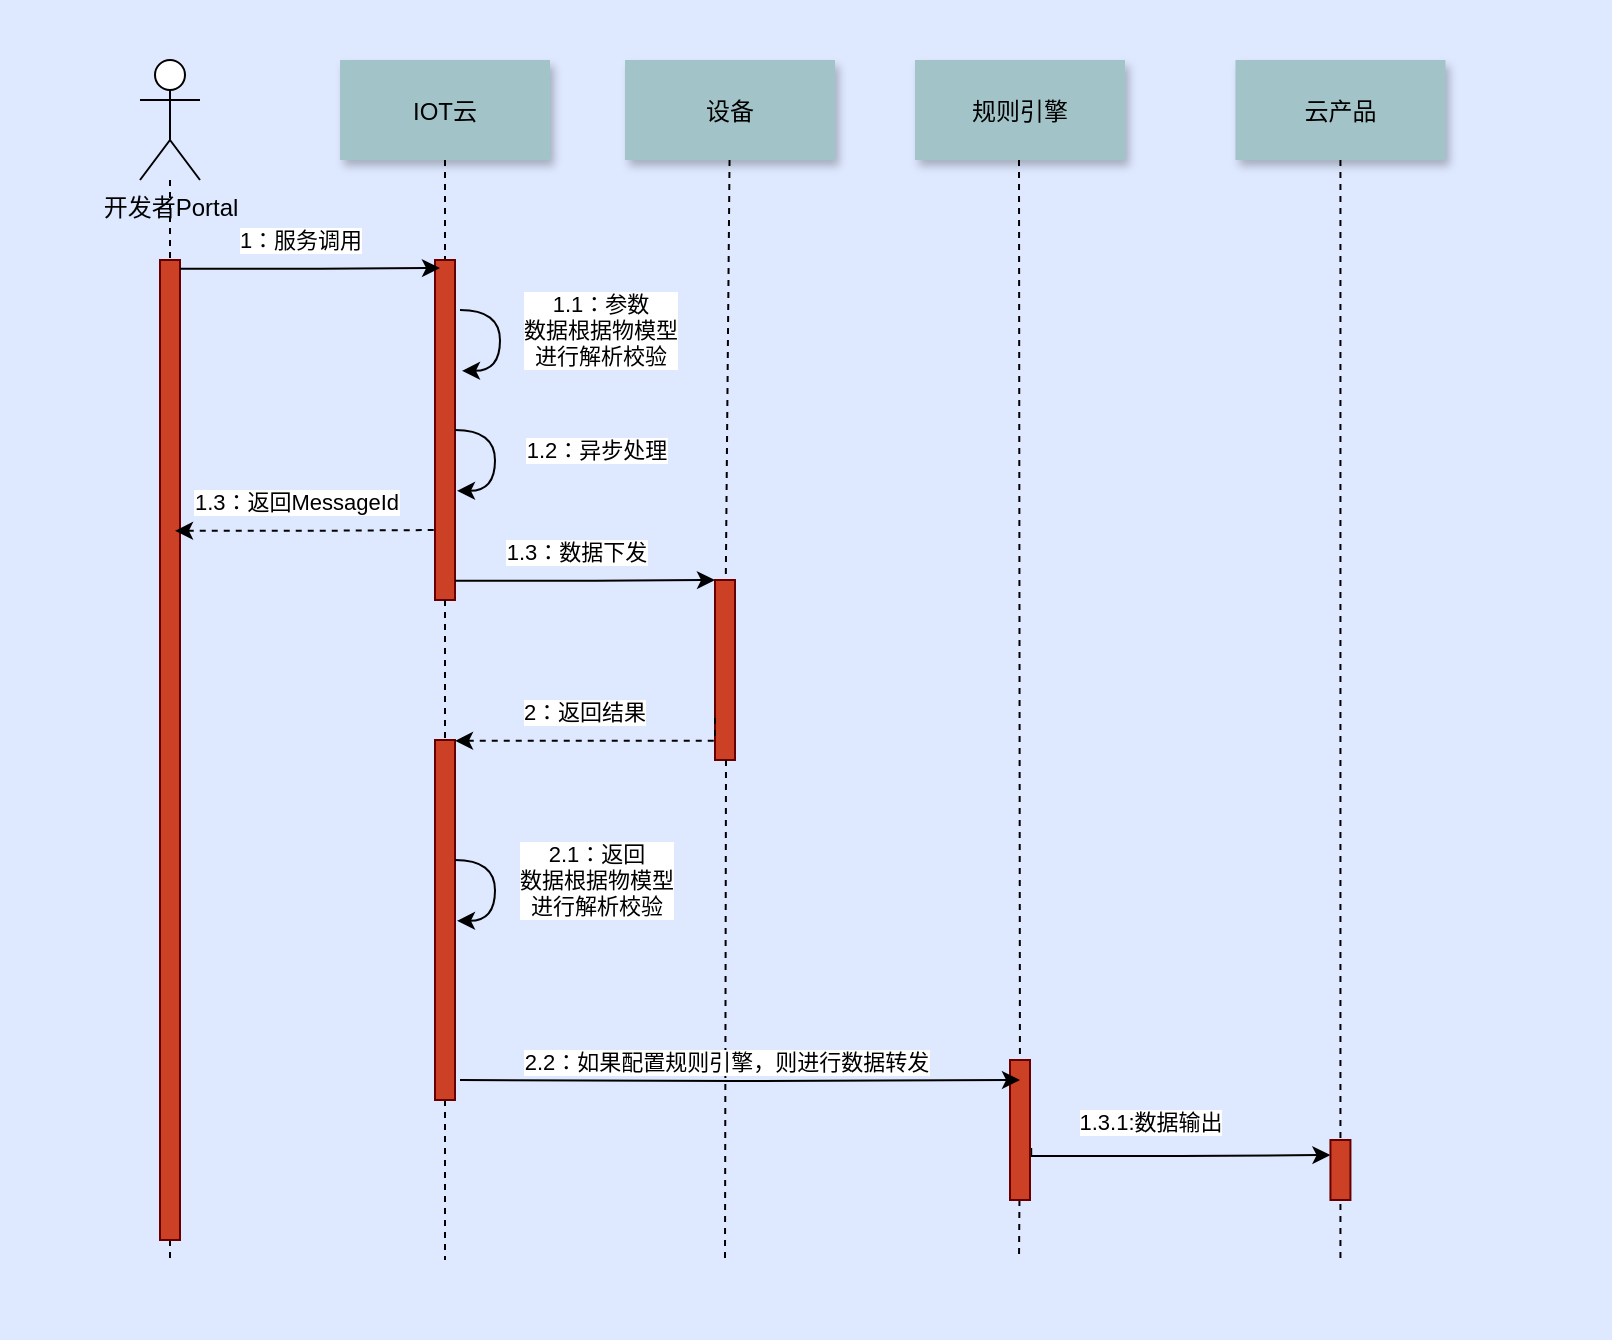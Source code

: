 <mxfile version="14.2.9" type="github">
  <diagram id="NL9NKNYtG-C67MHmulYY" name="第 1 页">
    <mxGraphModel dx="1414" dy="786" grid="0" gridSize="10" guides="1" tooltips="1" connect="1" arrows="1" fold="1" page="0" pageScale="1" pageWidth="827" pageHeight="1169" math="0" shadow="0">
      <root>
        <mxCell id="0" />
        <mxCell id="1" parent="0" />
        <mxCell id="oRI_HrbKrFosAHQT1TK0-1" value="" style="fillColor=#DEE8FF;strokeColor=none" vertex="1" parent="1">
          <mxGeometry x="80" y="20" width="806" height="670" as="geometry" />
        </mxCell>
        <mxCell id="oRI_HrbKrFosAHQT1TK0-2" value="IOT云" style="shadow=1;fillColor=#A2C4C9;strokeColor=none" vertex="1" parent="1">
          <mxGeometry x="250" y="50" width="105" height="50" as="geometry" />
        </mxCell>
        <mxCell id="oRI_HrbKrFosAHQT1TK0-5" value="" style="fillColor=#CC4125;strokeColor=#660000" vertex="1" parent="1">
          <mxGeometry x="437.5" y="310" width="10" height="90" as="geometry" />
        </mxCell>
        <mxCell id="oRI_HrbKrFosAHQT1TK0-6" value="设备" style="shadow=1;fillColor=#A2C4C9;strokeColor=none" vertex="1" parent="1">
          <mxGeometry x="392.5" y="50" width="105" height="50" as="geometry" />
        </mxCell>
        <mxCell id="oRI_HrbKrFosAHQT1TK0-7" value="" style="edgeStyle=none;endArrow=none;dashed=1" edge="1" parent="1" source="oRI_HrbKrFosAHQT1TK0-6" target="oRI_HrbKrFosAHQT1TK0-5">
          <mxGeometry x="369.835" y="155" width="100" height="100" as="geometry">
            <mxPoint x="444.759" y="100" as="sourcePoint" />
            <mxPoint x="445.076" y="155" as="targetPoint" />
          </mxGeometry>
        </mxCell>
        <mxCell id="oRI_HrbKrFosAHQT1TK0-8" value="规则引擎" style="shadow=1;fillColor=#A2C4C9;strokeColor=none" vertex="1" parent="1">
          <mxGeometry x="537.504" y="50.0" width="105" height="50" as="geometry" />
        </mxCell>
        <mxCell id="oRI_HrbKrFosAHQT1TK0-9" value="云产品" style="shadow=1;fillColor=#A2C4C9;strokeColor=none" vertex="1" parent="1">
          <mxGeometry x="697.72" y="50" width="105" height="50" as="geometry" />
        </mxCell>
        <mxCell id="oRI_HrbKrFosAHQT1TK0-10" value="" style="edgeStyle=elbowEdgeStyle;elbow=horizontal;endArrow=none;dashed=1" edge="1" parent="1" source="oRI_HrbKrFosAHQT1TK0-2">
          <mxGeometry x="327.5" y="300" width="100" height="100" as="geometry">
            <mxPoint x="327.5" y="400" as="sourcePoint" />
            <mxPoint x="302.5" y="210" as="targetPoint" />
          </mxGeometry>
        </mxCell>
        <mxCell id="oRI_HrbKrFosAHQT1TK0-11" value="" style="edgeStyle=none;dashed=1;endArrow=none" edge="1" parent="1" source="oRI_HrbKrFosAHQT1TK0-48">
          <mxGeometry x="147.5" y="290" width="100" height="100" as="geometry">
            <mxPoint x="302.5" y="200" as="sourcePoint" />
            <mxPoint x="302.5" y="650" as="targetPoint" />
          </mxGeometry>
        </mxCell>
        <mxCell id="oRI_HrbKrFosAHQT1TK0-13" value="" style="edgeStyle=none;endArrow=none;dashed=1" edge="1" parent="1" source="oRI_HrbKrFosAHQT1TK0-29">
          <mxGeometry x="528.988" y="165.0" width="100" height="100" as="geometry">
            <mxPoint x="589.5" y="100" as="sourcePoint" />
            <mxPoint x="589.5" y="650" as="targetPoint" />
          </mxGeometry>
        </mxCell>
        <mxCell id="oRI_HrbKrFosAHQT1TK0-14" value="" style="edgeStyle=none;endArrow=none;dashed=1" edge="1" parent="1" source="oRI_HrbKrFosAHQT1TK0-31">
          <mxGeometry x="741.488" y="175.0" width="100" height="100" as="geometry">
            <mxPoint x="802" y="110" as="sourcePoint" />
            <mxPoint x="165" y="650" as="targetPoint" />
          </mxGeometry>
        </mxCell>
        <mxCell id="oRI_HrbKrFosAHQT1TK0-15" value="" style="edgeStyle=none;endArrow=none;dashed=1" edge="1" parent="1" source="oRI_HrbKrFosAHQT1TK0-9">
          <mxGeometry x="689.708" y="165.0" width="100" height="100" as="geometry">
            <mxPoint x="750.229" y="100" as="sourcePoint" />
            <mxPoint x="750.22" y="650" as="targetPoint" />
          </mxGeometry>
        </mxCell>
        <mxCell id="oRI_HrbKrFosAHQT1TK0-16" value="开发者Portal" style="shape=umlActor;verticalLabelPosition=bottom;verticalAlign=top;html=1;outlineConnect=0;" vertex="1" parent="1">
          <mxGeometry x="150" y="50" width="30" height="60" as="geometry" />
        </mxCell>
        <mxCell id="oRI_HrbKrFosAHQT1TK0-17" value="" style="fillColor=#CC4125;strokeColor=#660000" vertex="1" parent="1">
          <mxGeometry x="297.5" y="150" width="10" height="170" as="geometry" />
        </mxCell>
        <mxCell id="oRI_HrbKrFosAHQT1TK0-27" style="edgeStyle=orthogonalEdgeStyle;rounded=0;orthogonalLoop=1;jettySize=auto;html=1;exitX=1.06;exitY=0.628;exitDx=0;exitDy=0;entryX=0;entryY=0.25;entryDx=0;entryDy=0;exitPerimeter=0;" edge="1" parent="1" source="oRI_HrbKrFosAHQT1TK0-29" target="oRI_HrbKrFosAHQT1TK0-33">
          <mxGeometry relative="1" as="geometry">
            <Array as="points">
              <mxPoint x="596" y="598" />
              <mxPoint x="670" y="598" />
            </Array>
          </mxGeometry>
        </mxCell>
        <mxCell id="oRI_HrbKrFosAHQT1TK0-28" value="1.3.1:数据输出" style="edgeLabel;html=1;align=center;verticalAlign=middle;resizable=0;points=[];" vertex="1" connectable="0" parent="oRI_HrbKrFosAHQT1TK0-27">
          <mxGeometry x="-0.328" y="-1" relative="1" as="geometry">
            <mxPoint x="11.34" y="-18.71" as="offset" />
          </mxGeometry>
        </mxCell>
        <mxCell id="oRI_HrbKrFosAHQT1TK0-29" value="" style="fillColor=#CC4125;strokeColor=#660000" vertex="1" parent="1">
          <mxGeometry x="585" y="550" width="10" height="70" as="geometry" />
        </mxCell>
        <mxCell id="oRI_HrbKrFosAHQT1TK0-30" value="" style="edgeStyle=none;endArrow=none;dashed=1" edge="1" parent="1" target="oRI_HrbKrFosAHQT1TK0-29">
          <mxGeometry x="528.988" y="165.0" width="100" height="100" as="geometry">
            <mxPoint x="589.5" y="100" as="sourcePoint" />
            <mxPoint x="589.5" y="650" as="targetPoint" />
          </mxGeometry>
        </mxCell>
        <mxCell id="oRI_HrbKrFosAHQT1TK0-31" value="" style="fillColor=#CC4125;strokeColor=#660000" vertex="1" parent="1">
          <mxGeometry x="160" y="150" width="10" height="490" as="geometry" />
        </mxCell>
        <mxCell id="oRI_HrbKrFosAHQT1TK0-32" value="" style="edgeStyle=none;endArrow=none;dashed=1" edge="1" parent="1" target="oRI_HrbKrFosAHQT1TK0-31" source="oRI_HrbKrFosAHQT1TK0-16">
          <mxGeometry x="741.488" y="175.0" width="100" height="100" as="geometry">
            <mxPoint x="802" y="110" as="sourcePoint" />
            <mxPoint x="802" y="660" as="targetPoint" />
          </mxGeometry>
        </mxCell>
        <mxCell id="oRI_HrbKrFosAHQT1TK0-33" value="" style="fillColor=#CC4125;strokeColor=#660000" vertex="1" parent="1">
          <mxGeometry x="745.22" y="590" width="10" height="30" as="geometry" />
        </mxCell>
        <mxCell id="oRI_HrbKrFosAHQT1TK0-36" value="" style="edgeStyle=none;endArrow=none;dashed=1;" edge="1" parent="1">
          <mxGeometry x="474.071" y="329.697" width="100" height="100" as="geometry">
            <mxPoint x="443" y="400" as="sourcePoint" />
            <mxPoint x="442.5" y="650" as="targetPoint" />
          </mxGeometry>
        </mxCell>
        <mxCell id="oRI_HrbKrFosAHQT1TK0-42" style="edgeStyle=orthogonalEdgeStyle;curved=1;rounded=0;orthogonalLoop=1;jettySize=auto;html=1;exitX=0.928;exitY=0.095;exitDx=0;exitDy=0;exitPerimeter=0;" edge="1" parent="1">
          <mxGeometry relative="1" as="geometry">
            <mxPoint x="310.0" y="175.008" as="sourcePoint" />
            <mxPoint x="311" y="205.4" as="targetPoint" />
            <Array as="points">
              <mxPoint x="330" y="175.4" />
              <mxPoint x="330" y="205.4" />
              <mxPoint x="311" y="205.4" />
            </Array>
          </mxGeometry>
        </mxCell>
        <mxCell id="oRI_HrbKrFosAHQT1TK0-44" value="1.1：参数&lt;br&gt;数据根据物模型&lt;br&gt;进行解析校验" style="edgeLabel;html=1;align=center;verticalAlign=middle;resizable=0;points=[];" vertex="1" connectable="0" parent="oRI_HrbKrFosAHQT1TK0-42">
          <mxGeometry x="-0.314" y="-1" relative="1" as="geometry">
            <mxPoint x="51" y="6" as="offset" />
          </mxGeometry>
        </mxCell>
        <mxCell id="oRI_HrbKrFosAHQT1TK0-48" value="" style="fillColor=#CC4125;strokeColor=#660000" vertex="1" parent="1">
          <mxGeometry x="297.5" y="390" width="10" height="180" as="geometry" />
        </mxCell>
        <mxCell id="oRI_HrbKrFosAHQT1TK0-49" value="" style="edgeStyle=none;dashed=1;endArrow=none;exitX=0.5;exitY=1;exitDx=0;exitDy=0;" edge="1" parent="1" source="oRI_HrbKrFosAHQT1TK0-17" target="oRI_HrbKrFosAHQT1TK0-48">
          <mxGeometry x="147.5" y="290" width="100" height="100" as="geometry">
            <mxPoint x="303" y="360" as="sourcePoint" />
            <mxPoint x="302.5" y="650" as="targetPoint" />
          </mxGeometry>
        </mxCell>
        <mxCell id="oRI_HrbKrFosAHQT1TK0-50" value="" style="edgeStyle=orthogonalEdgeStyle;rounded=0;orthogonalLoop=1;jettySize=auto;html=1;" edge="1" parent="1">
          <mxGeometry relative="1" as="geometry">
            <mxPoint x="300" y="154" as="targetPoint" />
            <Array as="points">
              <mxPoint x="240" y="154.39" />
              <mxPoint x="240" y="154.39" />
            </Array>
            <mxPoint x="170" y="154.39" as="sourcePoint" />
          </mxGeometry>
        </mxCell>
        <mxCell id="oRI_HrbKrFosAHQT1TK0-51" value="1：服务调用" style="edgeLabel;html=1;align=center;verticalAlign=middle;resizable=0;points=[];" vertex="1" connectable="0" parent="oRI_HrbKrFosAHQT1TK0-50">
          <mxGeometry x="-0.372" y="1" relative="1" as="geometry">
            <mxPoint x="19" y="-13.4" as="offset" />
          </mxGeometry>
        </mxCell>
        <mxCell id="oRI_HrbKrFosAHQT1TK0-52" value="" style="edgeStyle=orthogonalEdgeStyle;rounded=0;orthogonalLoop=1;jettySize=auto;html=1;startArrow=classic;startFill=1;endArrow=none;endFill=0;dashed=1;" edge="1" parent="1">
          <mxGeometry relative="1" as="geometry">
            <mxPoint x="297.5" y="285" as="targetPoint" />
            <Array as="points">
              <mxPoint x="237.5" y="285.39" />
              <mxPoint x="237.5" y="285.39" />
            </Array>
            <mxPoint x="167.5" y="285.39" as="sourcePoint" />
          </mxGeometry>
        </mxCell>
        <mxCell id="oRI_HrbKrFosAHQT1TK0-53" value="1.3：返回MessageId" style="edgeLabel;html=1;align=center;verticalAlign=middle;resizable=0;points=[];" vertex="1" connectable="0" parent="oRI_HrbKrFosAHQT1TK0-52">
          <mxGeometry x="-0.372" y="1" relative="1" as="geometry">
            <mxPoint x="19" y="-13.4" as="offset" />
          </mxGeometry>
        </mxCell>
        <mxCell id="oRI_HrbKrFosAHQT1TK0-56" value="" style="edgeStyle=orthogonalEdgeStyle;rounded=0;orthogonalLoop=1;jettySize=auto;html=1;" edge="1" parent="1">
          <mxGeometry relative="1" as="geometry">
            <mxPoint x="437.5" y="310" as="targetPoint" />
            <Array as="points">
              <mxPoint x="377.5" y="310.39" />
              <mxPoint x="377.5" y="310.39" />
            </Array>
            <mxPoint x="307.5" y="310.39" as="sourcePoint" />
          </mxGeometry>
        </mxCell>
        <mxCell id="oRI_HrbKrFosAHQT1TK0-57" value="1.3：数据下发" style="edgeLabel;html=1;align=center;verticalAlign=middle;resizable=0;points=[];" vertex="1" connectable="0" parent="oRI_HrbKrFosAHQT1TK0-56">
          <mxGeometry x="-0.372" y="1" relative="1" as="geometry">
            <mxPoint x="19" y="-13.4" as="offset" />
          </mxGeometry>
        </mxCell>
        <mxCell id="oRI_HrbKrFosAHQT1TK0-60" value="" style="edgeStyle=orthogonalEdgeStyle;rounded=0;orthogonalLoop=1;jettySize=auto;html=1;startArrow=classic;startFill=1;endArrow=none;endFill=0;entryX=0;entryY=0.75;entryDx=0;entryDy=0;dashed=1;" edge="1" parent="1" target="oRI_HrbKrFosAHQT1TK0-5">
          <mxGeometry relative="1" as="geometry">
            <mxPoint x="430" y="390" as="targetPoint" />
            <Array as="points">
              <mxPoint x="438" y="390" />
            </Array>
            <mxPoint x="307.5" y="390.39" as="sourcePoint" />
          </mxGeometry>
        </mxCell>
        <mxCell id="oRI_HrbKrFosAHQT1TK0-61" value="2：返回结果" style="edgeLabel;html=1;align=center;verticalAlign=middle;resizable=0;points=[];" vertex="1" connectable="0" parent="oRI_HrbKrFosAHQT1TK0-60">
          <mxGeometry x="-0.372" y="1" relative="1" as="geometry">
            <mxPoint x="19" y="-13.4" as="offset" />
          </mxGeometry>
        </mxCell>
        <mxCell id="oRI_HrbKrFosAHQT1TK0-64" style="edgeStyle=orthogonalEdgeStyle;curved=1;rounded=0;orthogonalLoop=1;jettySize=auto;html=1;exitX=0.928;exitY=0.095;exitDx=0;exitDy=0;exitPerimeter=0;" edge="1" parent="1">
          <mxGeometry relative="1" as="geometry">
            <mxPoint x="307.5" y="450.008" as="sourcePoint" />
            <mxPoint x="308.5" y="480.4" as="targetPoint" />
            <Array as="points">
              <mxPoint x="327.5" y="450.4" />
              <mxPoint x="327.5" y="480.4" />
              <mxPoint x="308.5" y="480.4" />
            </Array>
          </mxGeometry>
        </mxCell>
        <mxCell id="oRI_HrbKrFosAHQT1TK0-65" value="2.1：返回&lt;br&gt;数据根据物模型&lt;br&gt;进行解析校验" style="edgeLabel;html=1;align=center;verticalAlign=middle;resizable=0;points=[];" vertex="1" connectable="0" parent="oRI_HrbKrFosAHQT1TK0-64">
          <mxGeometry x="-0.314" y="-1" relative="1" as="geometry">
            <mxPoint x="51" y="6" as="offset" />
          </mxGeometry>
        </mxCell>
        <mxCell id="oRI_HrbKrFosAHQT1TK0-66" value="" style="edgeStyle=orthogonalEdgeStyle;rounded=0;orthogonalLoop=1;jettySize=auto;html=1;entryX=0.5;entryY=0.143;entryDx=0;entryDy=0;entryPerimeter=0;" edge="1" parent="1" target="oRI_HrbKrFosAHQT1TK0-29">
          <mxGeometry relative="1" as="geometry">
            <mxPoint x="427.5" y="560" as="targetPoint" />
            <Array as="points" />
            <mxPoint x="310" y="560" as="sourcePoint" />
          </mxGeometry>
        </mxCell>
        <mxCell id="oRI_HrbKrFosAHQT1TK0-67" value="2.2：如果配置规则引擎，则进行数据转发" style="edgeLabel;html=1;align=center;verticalAlign=middle;resizable=0;points=[];" vertex="1" connectable="0" parent="oRI_HrbKrFosAHQT1TK0-66">
          <mxGeometry x="-0.372" y="1" relative="1" as="geometry">
            <mxPoint x="44.5" y="-9" as="offset" />
          </mxGeometry>
        </mxCell>
        <mxCell id="oRI_HrbKrFosAHQT1TK0-70" style="edgeStyle=orthogonalEdgeStyle;curved=1;rounded=0;orthogonalLoop=1;jettySize=auto;html=1;exitX=0.928;exitY=0.095;exitDx=0;exitDy=0;exitPerimeter=0;" edge="1" parent="1">
          <mxGeometry relative="1" as="geometry">
            <mxPoint x="307.5" y="235.008" as="sourcePoint" />
            <mxPoint x="308.5" y="265.4" as="targetPoint" />
            <Array as="points">
              <mxPoint x="327.5" y="235.4" />
              <mxPoint x="327.5" y="265.4" />
              <mxPoint x="308.5" y="265.4" />
            </Array>
          </mxGeometry>
        </mxCell>
        <mxCell id="oRI_HrbKrFosAHQT1TK0-71" value="1.2：异步处理" style="edgeLabel;html=1;align=center;verticalAlign=middle;resizable=0;points=[];" vertex="1" connectable="0" parent="oRI_HrbKrFosAHQT1TK0-70">
          <mxGeometry x="-0.314" y="-1" relative="1" as="geometry">
            <mxPoint x="51" y="6" as="offset" />
          </mxGeometry>
        </mxCell>
      </root>
    </mxGraphModel>
  </diagram>
</mxfile>
